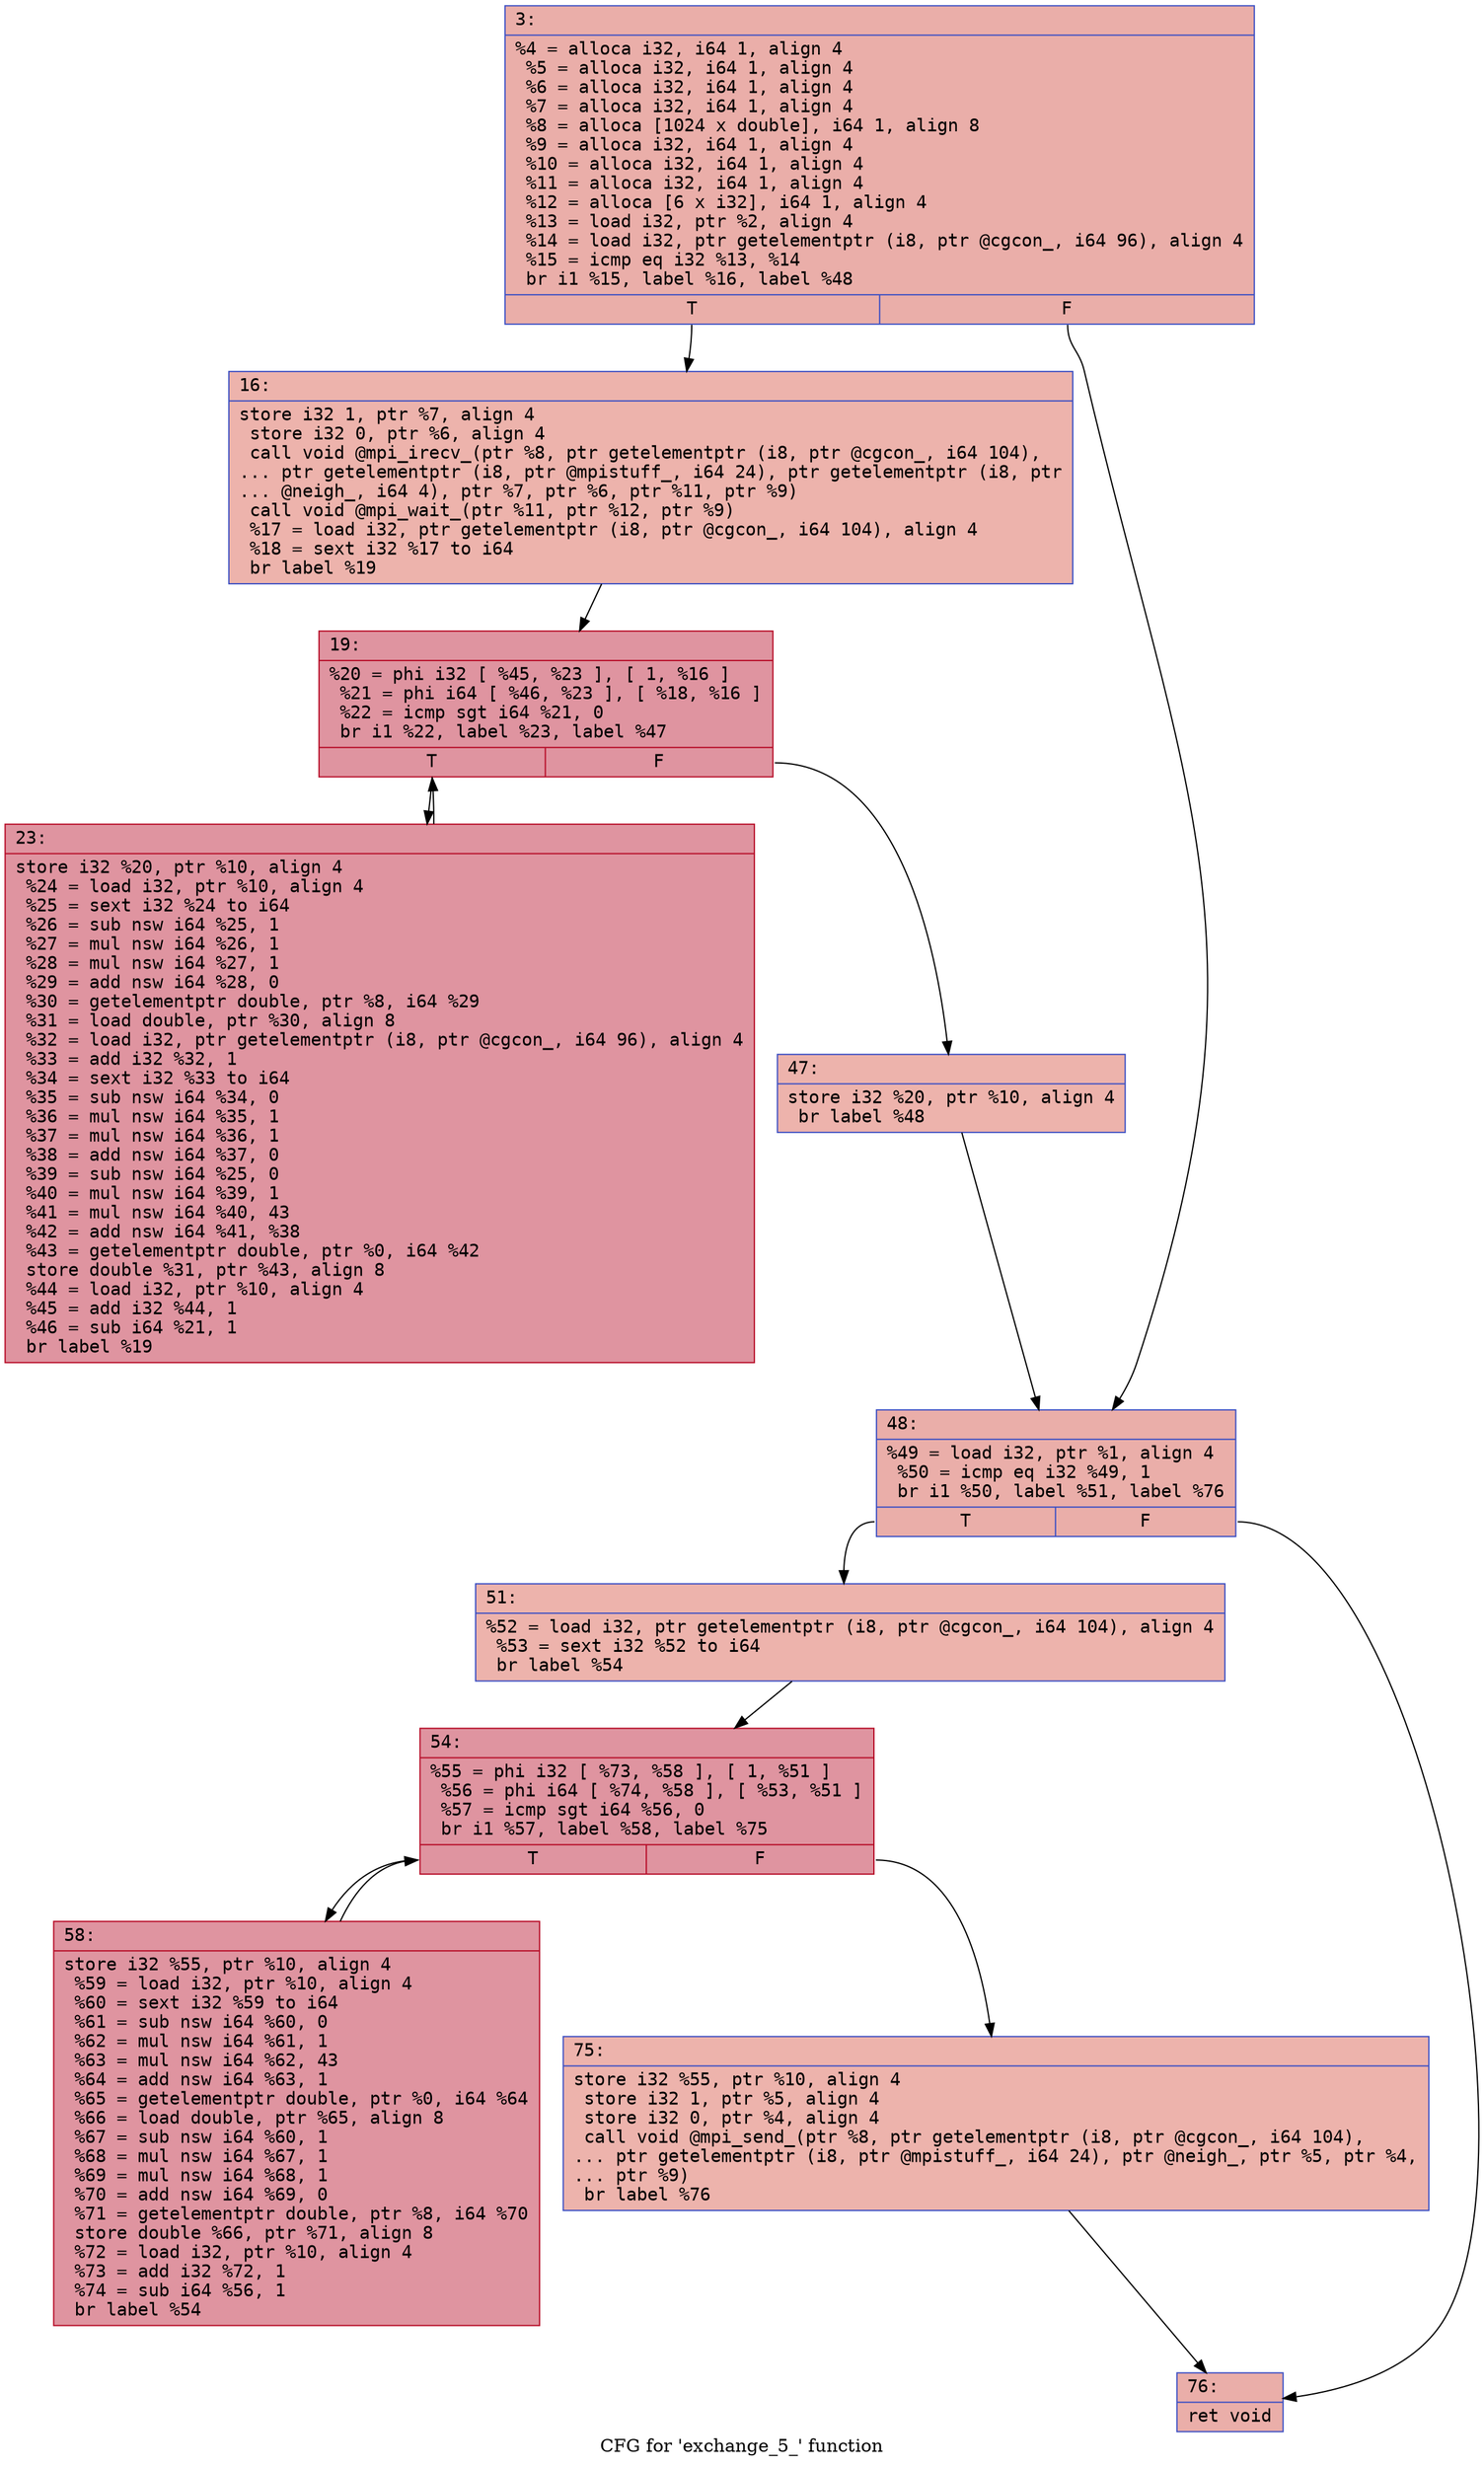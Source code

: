 digraph "CFG for 'exchange_5_' function" {
	label="CFG for 'exchange_5_' function";

	Node0x55e7c807e7f0 [shape=record,color="#3d50c3ff", style=filled, fillcolor="#d0473d70" fontname="Courier",label="{3:\l|  %4 = alloca i32, i64 1, align 4\l  %5 = alloca i32, i64 1, align 4\l  %6 = alloca i32, i64 1, align 4\l  %7 = alloca i32, i64 1, align 4\l  %8 = alloca [1024 x double], i64 1, align 8\l  %9 = alloca i32, i64 1, align 4\l  %10 = alloca i32, i64 1, align 4\l  %11 = alloca i32, i64 1, align 4\l  %12 = alloca [6 x i32], i64 1, align 4\l  %13 = load i32, ptr %2, align 4\l  %14 = load i32, ptr getelementptr (i8, ptr @cgcon_, i64 96), align 4\l  %15 = icmp eq i32 %13, %14\l  br i1 %15, label %16, label %48\l|{<s0>T|<s1>F}}"];
	Node0x55e7c807e7f0:s0 -> Node0x55e7c807b490[tooltip="3 -> 16\nProbability 50.00%" ];
	Node0x55e7c807e7f0:s1 -> Node0x55e7c807b4e0[tooltip="3 -> 48\nProbability 50.00%" ];
	Node0x55e7c807b490 [shape=record,color="#3d50c3ff", style=filled, fillcolor="#d6524470" fontname="Courier",label="{16:\l|  store i32 1, ptr %7, align 4\l  store i32 0, ptr %6, align 4\l  call void @mpi_irecv_(ptr %8, ptr getelementptr (i8, ptr @cgcon_, i64 104),\l... ptr getelementptr (i8, ptr @mpistuff_, i64 24), ptr getelementptr (i8, ptr\l... @neigh_, i64 4), ptr %7, ptr %6, ptr %11, ptr %9)\l  call void @mpi_wait_(ptr %11, ptr %12, ptr %9)\l  %17 = load i32, ptr getelementptr (i8, ptr @cgcon_, i64 104), align 4\l  %18 = sext i32 %17 to i64\l  br label %19\l}"];
	Node0x55e7c807b490 -> Node0x55e7c8080630[tooltip="16 -> 19\nProbability 100.00%" ];
	Node0x55e7c8080630 [shape=record,color="#b70d28ff", style=filled, fillcolor="#b70d2870" fontname="Courier",label="{19:\l|  %20 = phi i32 [ %45, %23 ], [ 1, %16 ]\l  %21 = phi i64 [ %46, %23 ], [ %18, %16 ]\l  %22 = icmp sgt i64 %21, 0\l  br i1 %22, label %23, label %47\l|{<s0>T|<s1>F}}"];
	Node0x55e7c8080630:s0 -> Node0x55e7c808d5e0[tooltip="19 -> 23\nProbability 96.88%" ];
	Node0x55e7c8080630:s1 -> Node0x55e7c808d920[tooltip="19 -> 47\nProbability 3.12%" ];
	Node0x55e7c808d5e0 [shape=record,color="#b70d28ff", style=filled, fillcolor="#b70d2870" fontname="Courier",label="{23:\l|  store i32 %20, ptr %10, align 4\l  %24 = load i32, ptr %10, align 4\l  %25 = sext i32 %24 to i64\l  %26 = sub nsw i64 %25, 1\l  %27 = mul nsw i64 %26, 1\l  %28 = mul nsw i64 %27, 1\l  %29 = add nsw i64 %28, 0\l  %30 = getelementptr double, ptr %8, i64 %29\l  %31 = load double, ptr %30, align 8\l  %32 = load i32, ptr getelementptr (i8, ptr @cgcon_, i64 96), align 4\l  %33 = add i32 %32, 1\l  %34 = sext i32 %33 to i64\l  %35 = sub nsw i64 %34, 0\l  %36 = mul nsw i64 %35, 1\l  %37 = mul nsw i64 %36, 1\l  %38 = add nsw i64 %37, 0\l  %39 = sub nsw i64 %25, 0\l  %40 = mul nsw i64 %39, 1\l  %41 = mul nsw i64 %40, 43\l  %42 = add nsw i64 %41, %38\l  %43 = getelementptr double, ptr %0, i64 %42\l  store double %31, ptr %43, align 8\l  %44 = load i32, ptr %10, align 4\l  %45 = add i32 %44, 1\l  %46 = sub i64 %21, 1\l  br label %19\l}"];
	Node0x55e7c808d5e0 -> Node0x55e7c8080630[tooltip="23 -> 19\nProbability 100.00%" ];
	Node0x55e7c808d920 [shape=record,color="#3d50c3ff", style=filled, fillcolor="#d6524470" fontname="Courier",label="{47:\l|  store i32 %20, ptr %10, align 4\l  br label %48\l}"];
	Node0x55e7c808d920 -> Node0x55e7c807b4e0[tooltip="47 -> 48\nProbability 100.00%" ];
	Node0x55e7c807b4e0 [shape=record,color="#3d50c3ff", style=filled, fillcolor="#d0473d70" fontname="Courier",label="{48:\l|  %49 = load i32, ptr %1, align 4\l  %50 = icmp eq i32 %49, 1\l  br i1 %50, label %51, label %76\l|{<s0>T|<s1>F}}"];
	Node0x55e7c807b4e0:s0 -> Node0x55e7c808f300[tooltip="48 -> 51\nProbability 50.00%" ];
	Node0x55e7c807b4e0:s1 -> Node0x55e7c808f350[tooltip="48 -> 76\nProbability 50.00%" ];
	Node0x55e7c808f300 [shape=record,color="#3d50c3ff", style=filled, fillcolor="#d6524470" fontname="Courier",label="{51:\l|  %52 = load i32, ptr getelementptr (i8, ptr @cgcon_, i64 104), align 4\l  %53 = sext i32 %52 to i64\l  br label %54\l}"];
	Node0x55e7c808f300 -> Node0x55e7c808f540[tooltip="51 -> 54\nProbability 100.00%" ];
	Node0x55e7c808f540 [shape=record,color="#b70d28ff", style=filled, fillcolor="#b70d2870" fontname="Courier",label="{54:\l|  %55 = phi i32 [ %73, %58 ], [ 1, %51 ]\l  %56 = phi i64 [ %74, %58 ], [ %53, %51 ]\l  %57 = icmp sgt i64 %56, 0\l  br i1 %57, label %58, label %75\l|{<s0>T|<s1>F}}"];
	Node0x55e7c808f540:s0 -> Node0x55e7c808f600[tooltip="54 -> 58\nProbability 96.88%" ];
	Node0x55e7c808f540:s1 -> Node0x55e7c808f860[tooltip="54 -> 75\nProbability 3.12%" ];
	Node0x55e7c808f600 [shape=record,color="#b70d28ff", style=filled, fillcolor="#b70d2870" fontname="Courier",label="{58:\l|  store i32 %55, ptr %10, align 4\l  %59 = load i32, ptr %10, align 4\l  %60 = sext i32 %59 to i64\l  %61 = sub nsw i64 %60, 0\l  %62 = mul nsw i64 %61, 1\l  %63 = mul nsw i64 %62, 43\l  %64 = add nsw i64 %63, 1\l  %65 = getelementptr double, ptr %0, i64 %64\l  %66 = load double, ptr %65, align 8\l  %67 = sub nsw i64 %60, 1\l  %68 = mul nsw i64 %67, 1\l  %69 = mul nsw i64 %68, 1\l  %70 = add nsw i64 %69, 0\l  %71 = getelementptr double, ptr %8, i64 %70\l  store double %66, ptr %71, align 8\l  %72 = load i32, ptr %10, align 4\l  %73 = add i32 %72, 1\l  %74 = sub i64 %56, 1\l  br label %54\l}"];
	Node0x55e7c808f600 -> Node0x55e7c808f540[tooltip="58 -> 54\nProbability 100.00%" ];
	Node0x55e7c808f860 [shape=record,color="#3d50c3ff", style=filled, fillcolor="#d6524470" fontname="Courier",label="{75:\l|  store i32 %55, ptr %10, align 4\l  store i32 1, ptr %5, align 4\l  store i32 0, ptr %4, align 4\l  call void @mpi_send_(ptr %8, ptr getelementptr (i8, ptr @cgcon_, i64 104),\l... ptr getelementptr (i8, ptr @mpistuff_, i64 24), ptr @neigh_, ptr %5, ptr %4,\l... ptr %9)\l  br label %76\l}"];
	Node0x55e7c808f860 -> Node0x55e7c808f350[tooltip="75 -> 76\nProbability 100.00%" ];
	Node0x55e7c808f350 [shape=record,color="#3d50c3ff", style=filled, fillcolor="#d0473d70" fontname="Courier",label="{76:\l|  ret void\l}"];
}
